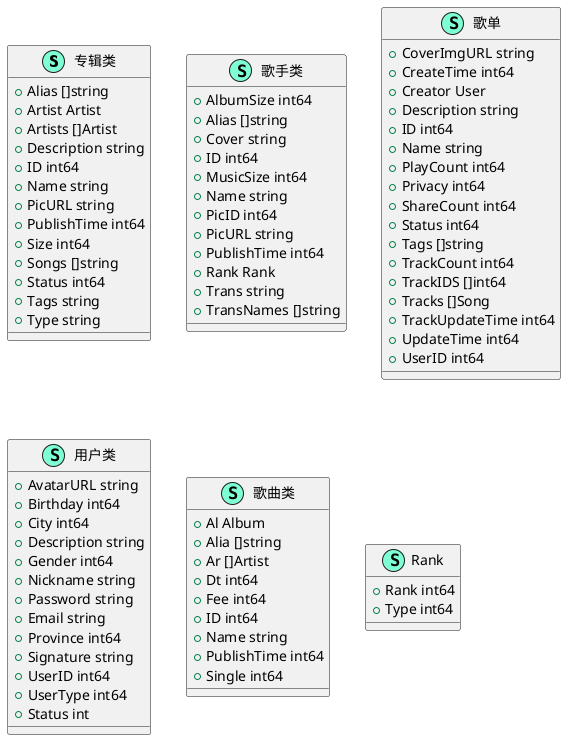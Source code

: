 @startuml

    class 专辑类 << (S,Aquamarine) >> {
        + Alias []string
        + Artist Artist
        + Artists []Artist
        + Description string
        + ID int64
        + Name string
        + PicURL string
        + PublishTime int64
        + Size int64
        + Songs []string
        + Status int64
        + Tags string
        + Type string

    }
    class 歌手类 << (S,Aquamarine) >> {
        + AlbumSize int64
        + Alias []string
        + Cover string
        + ID int64
        + MusicSize int64
        + Name string
        + PicID int64
        + PicURL string
        + PublishTime int64
        + Rank Rank
        + Trans string
        + TransNames []string

    }

    class 歌单 << (S,Aquamarine) >> {
        + CoverImgURL string
        + CreateTime int64
        + Creator User
        + Description string
        + ID int64
        + Name string
        + PlayCount int64
        + Privacy int64
        + ShareCount int64
        + Status int64
        + Tags []string
        + TrackCount int64
        + TrackIDS []int64
        + Tracks []Song
        + TrackUpdateTime int64
        + UpdateTime int64
        + UserID int64
    }
    class 用户类 << (S,Aquamarine) >> {
        + AvatarURL string
        + Birthday int64
        + City int64
        + Description string
        + Gender int64
        + Nickname string
        + Password string
        + Email string
        + Province int64
        + Signature string
        + UserID int64
        + UserType int64
        + Status int

    }
    class 歌曲类 << (S,Aquamarine) >> {
        + Al Album
        + Alia []string
        + Ar []Artist
        + Dt int64
        + Fee int64
        + ID int64
        + Name string
        + PublishTime int64
        + Single int64
    }

    class Rank << (S,Aquamarine) >> {
        + Rank int64
        + Type int64
    }



@enduml
